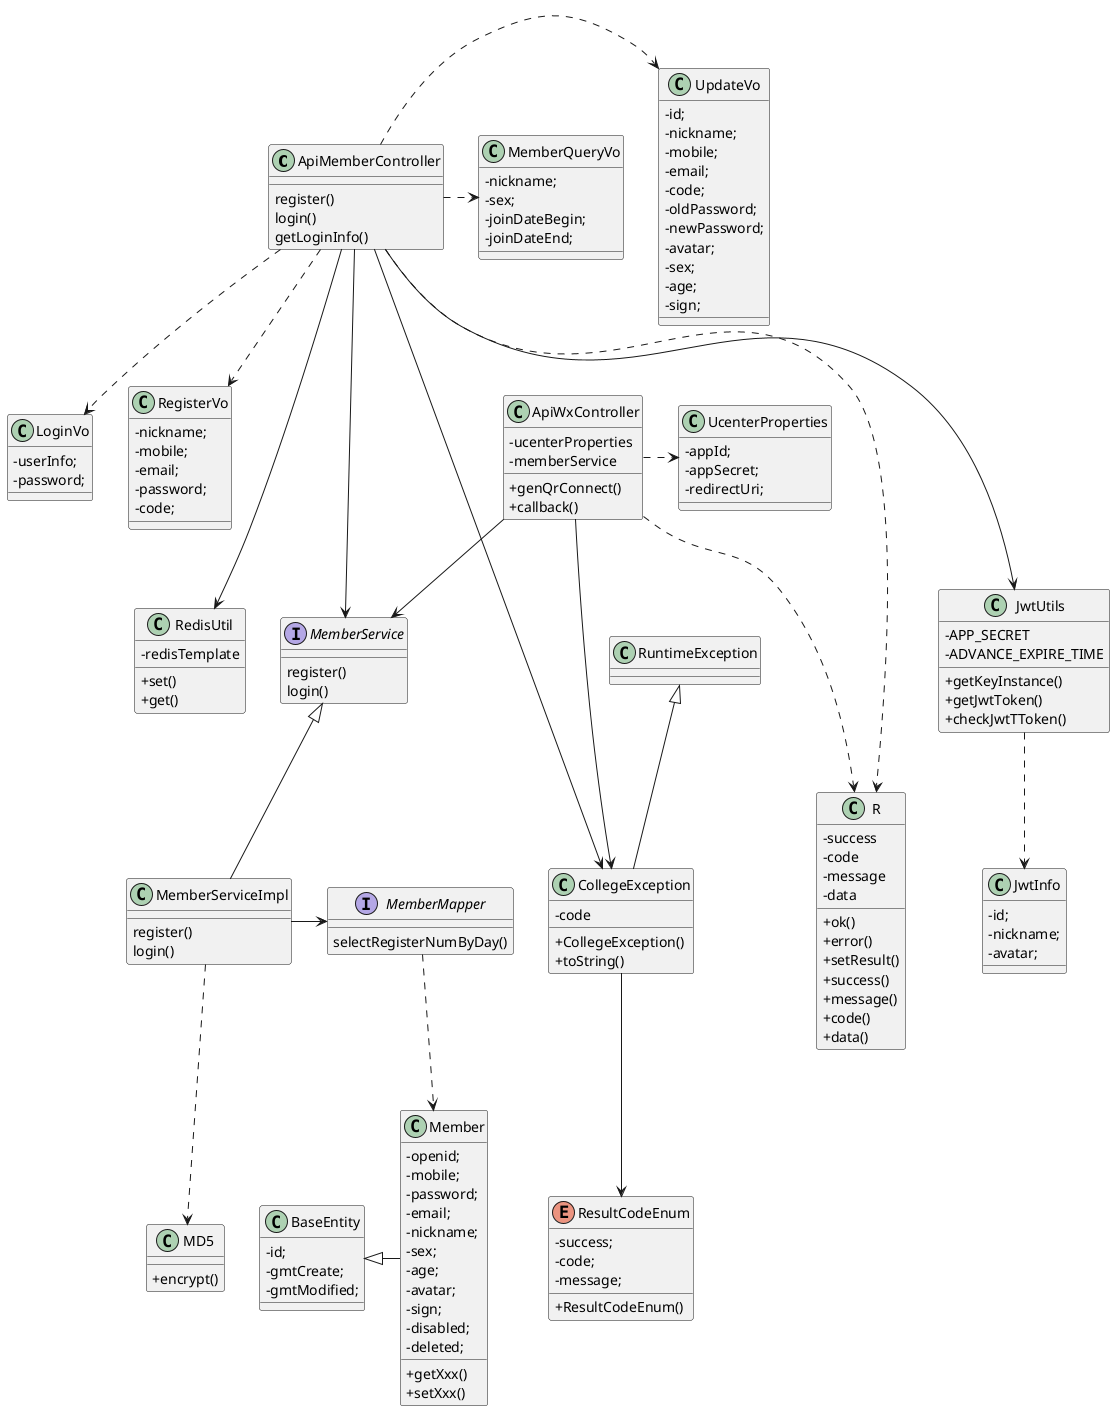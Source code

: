 @startuml
skinparam classAttributeIconSize 0
class ApiMemberController{
    register()
    login()
    getLoginInfo()

}

interface MemberService{
    register()
    login()
}

class MemberServiceImpl{
    register()
    login()
}

interface MemberMapper{
    selectRegisterNumByDay()
}

class R{
-success
-code
-message
-data
+ok()
+error()
+setResult()
+success()
+message()
+code()
+data()
}

enum ResultCodeEnum{
   -success;
    -code;
    -message;
    +ResultCodeEnum()
}

class Member{
    -openid;
    -mobile;
    -password;
    -email;
    -nickname;
    -sex;
    -age;
    -avatar;
    -sign;
    -disabled;
    -deleted;
    +getXxx()
    +setXxx()
}

class RedisUtil{
    -redisTemplate
    +set()
    +get()
}

class MD5{
+encrypt()
}
class JwtUtils{
   -APP_SECRET
   -ADVANCE_EXPIRE_TIME
   +getKeyInstance()
   +getJwtToken()
   +checkJwtTToken()
}

class JwtInfo{
    -id;
    -nickname;
    -avatar;
}
class BaseEntity{
    -id;
    -gmtCreate;
    -gmtModified;
}


class CollegeException{
    -code
    +CollegeException()
    +toString()
}

class ApiWxController{
    -ucenterProperties
    -memberService
    +genQrConnect()
    +callback()
}
class UcenterProperties{
    -appId;
    -appSecret;
    -redirectUri;
}

class LoginVo{
 -userInfo;
 -password;
}

class MemberQueryVo{
    -nickname;
    -sex;
    -joinDateBegin;
    -joinDateEnd;
}

class RegisterVo{
    -nickname;
    -mobile;
    -email;
    -password;
    -code;
}

class UpdateVo{
    -id;
    -nickname;
    -mobile;
    -email;
    -code;
    -oldPassword;
    -newPassword;
    -avatar;
    -sex;
    -age;
    -sign;
}

ApiWxController .> UcenterProperties
ApiWxController --> MemberService
ApiWxController --> CollegeException
ApiMemberController ---> MemberService
ApiMemberController ----> CollegeException

ApiMemberController ...> R
ApiWxController ...> R

MemberService <|-- MemberServiceImpl
BaseEntity <|- Member
RuntimeException <|-- CollegeException


MemberServiceImpl -> MemberMapper
ApiMemberController ---> RedisUtil
ApiMemberController ---> JwtUtils
JwtUtils ..> JwtInfo
CollegeException --> ResultCodeEnum
MemberServiceImpl ..> MD5
ApiMemberController ..> LoginVo
ApiMemberController .> MemberQueryVo
ApiMemberController ..> RegisterVo
ApiMemberController .> UpdateVo

MemberMapper ..> Member
@enduml